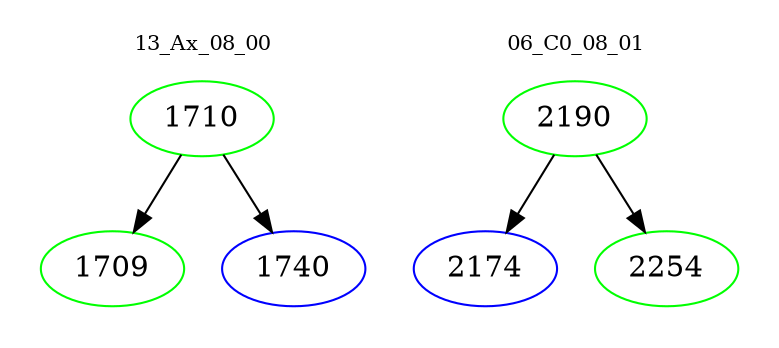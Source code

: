 digraph{
subgraph cluster_0 {
color = white
label = "13_Ax_08_00";
fontsize=10;
T0_1710 [label="1710", color="green"]
T0_1710 -> T0_1709 [color="black"]
T0_1709 [label="1709", color="green"]
T0_1710 -> T0_1740 [color="black"]
T0_1740 [label="1740", color="blue"]
}
subgraph cluster_1 {
color = white
label = "06_C0_08_01";
fontsize=10;
T1_2190 [label="2190", color="green"]
T1_2190 -> T1_2174 [color="black"]
T1_2174 [label="2174", color="blue"]
T1_2190 -> T1_2254 [color="black"]
T1_2254 [label="2254", color="green"]
}
}

